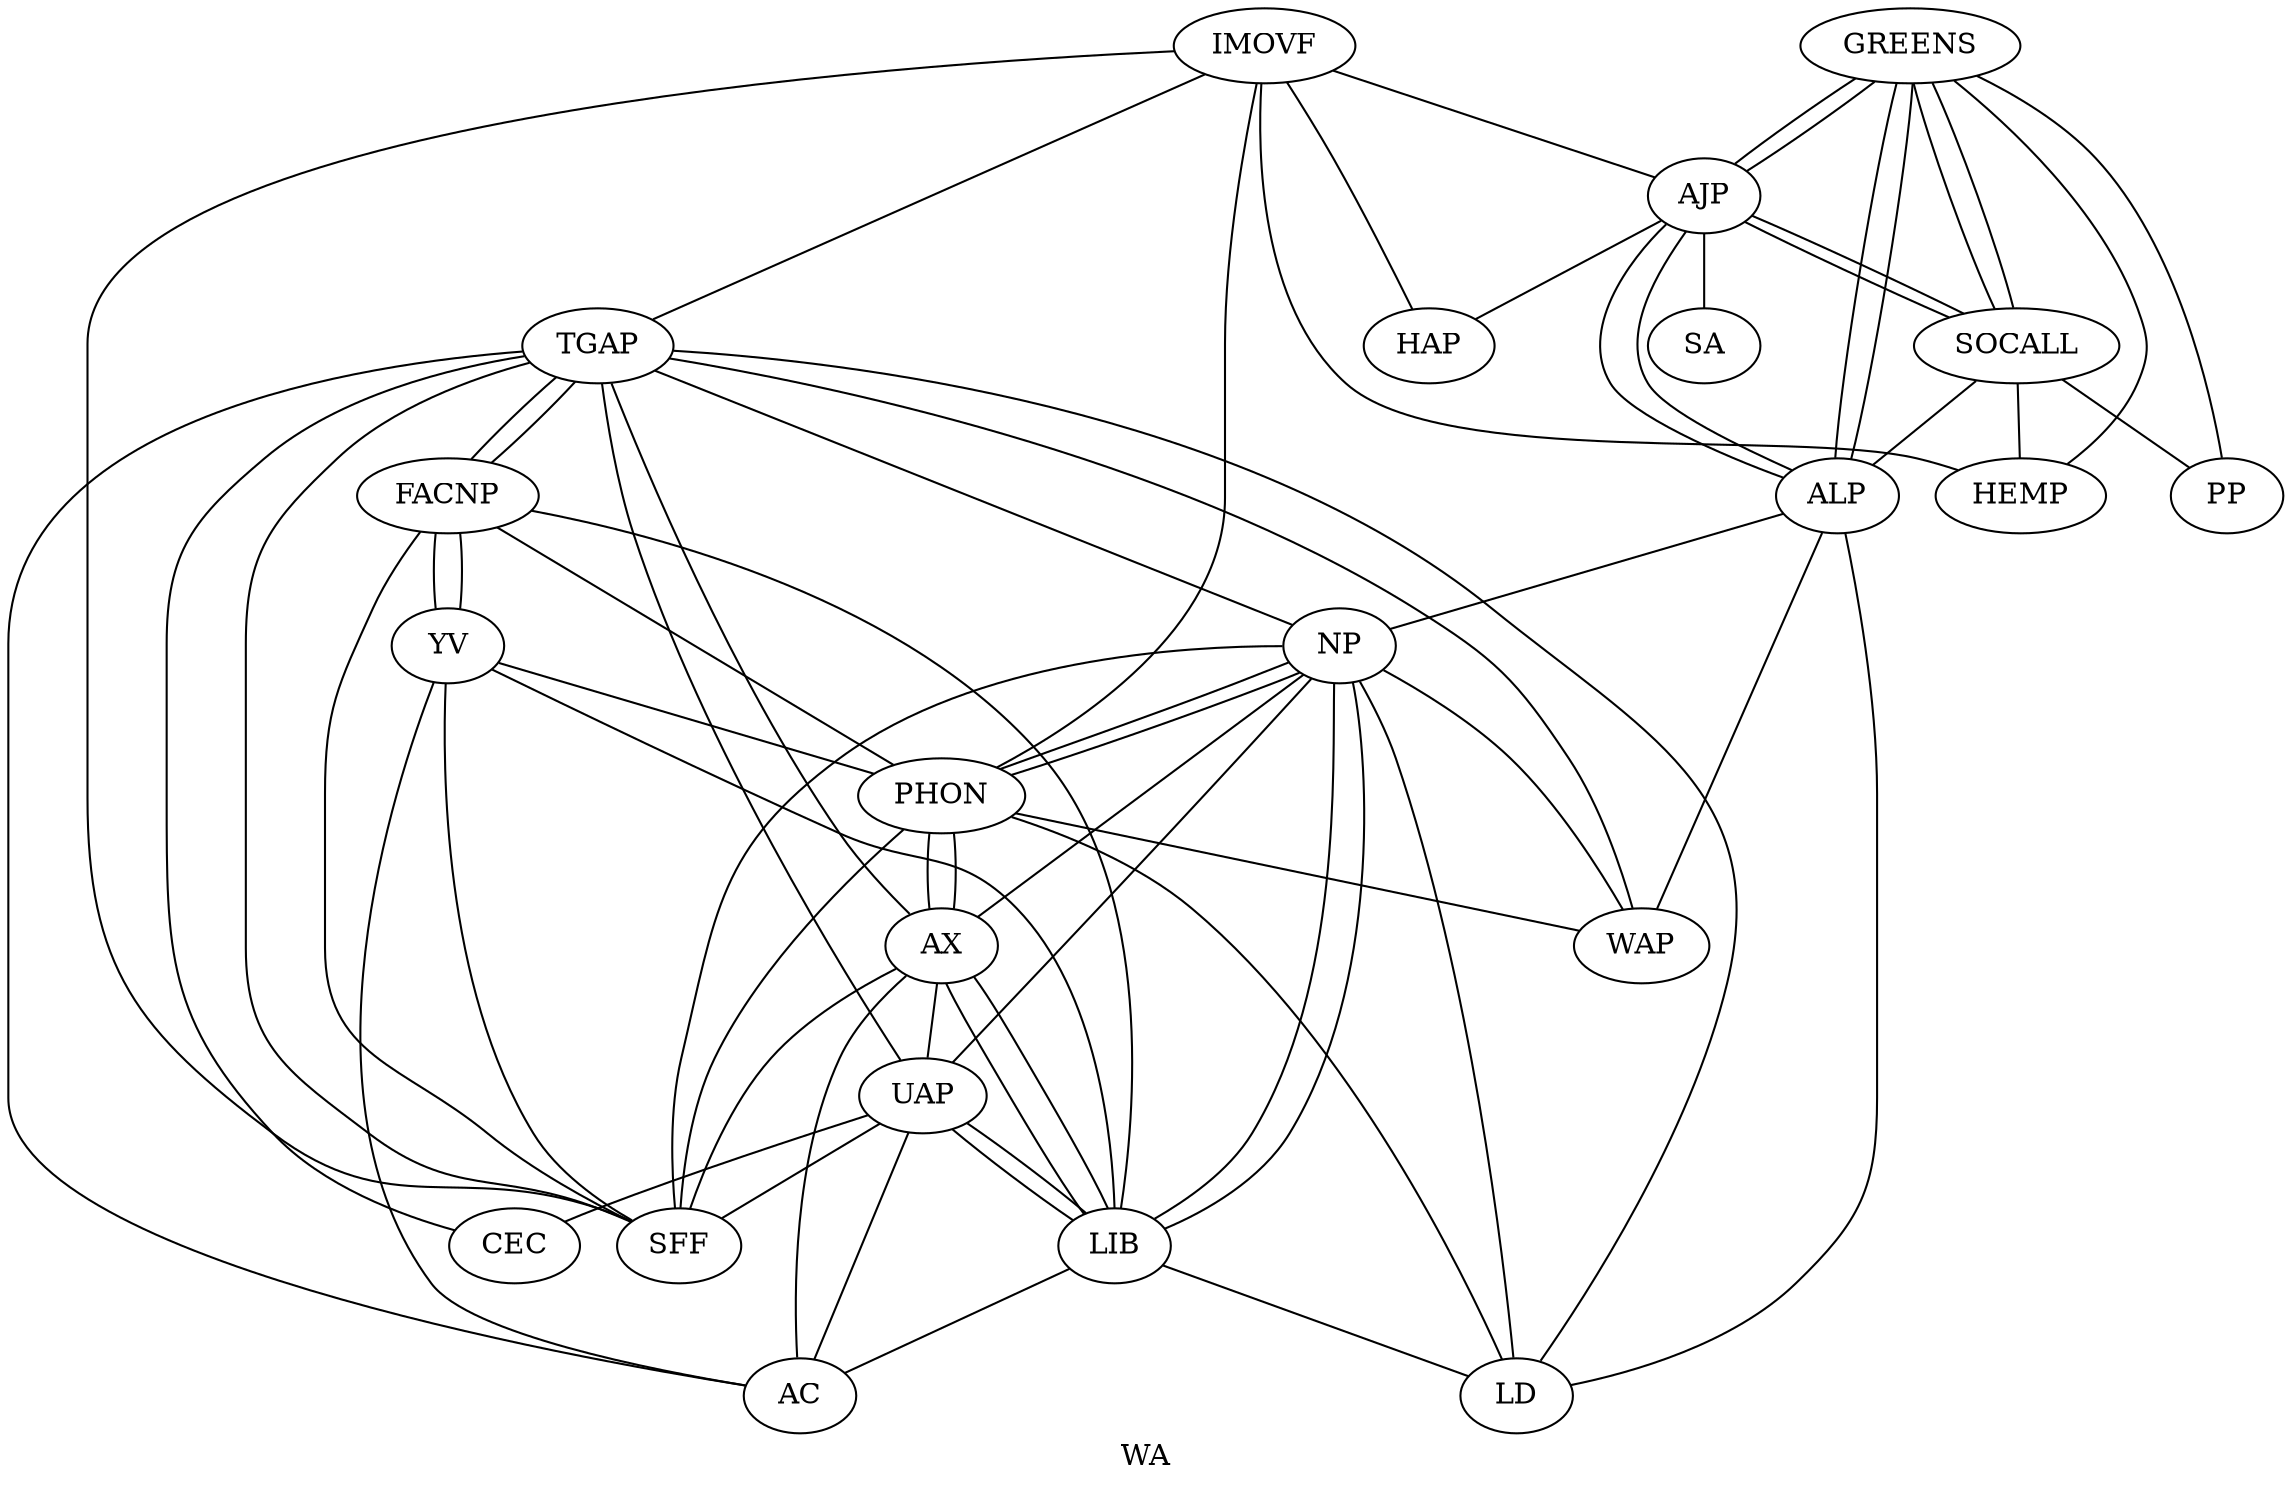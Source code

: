 graph G  {
    graph [label = "WA"];
    GREENS [ pos = "0,0" ];
    PHON -- SFF;
    PHON -- LD;
    PHON -- AX;
    PHON -- WAP;
    PHON -- NP;
    IMOVF -- HAP;
    IMOVF -- TGAP;
    IMOVF -- SFF;
    IMOVF -- AJP;
    IMOVF -- HEMP;
    IMOVF -- PHON;
    LIB -- NP;
    LIB -- UAP;
    LIB -- AX;
    LIB -- LD;
    LIB -- AC;
    GREENS -- SOCALL;
    GREENS -- AJP;
    GREENS -- PP;
    GREENS -- HEMP;
    GREENS -- ALP;
    FACNP -- YV;
    FACNP -- TGAP
    FACNP -- SFF;
    FACNP -- PHON;
    FACNP -- LIB;
    ALP -- GREENS;
    ALP -- WAP;
    ALP -- AJP;
    ALP -- LD;
    ALP -- NP;
    UAP -- LIB;
    UAP -- NP;
    UAP -- SFF;
    UAP -- AC;
    UAP -- CEC;
    AX -- AC;
    AX -- SFF;
    AX -- LIB;
    AX -- NP;
    AX -- PHON;
    AX -- UAP;
    AJP -- HAP;
    AJP -- GREENS;
    AJP -- SA;
    AJP -- SOCALL;
    AJP -- ALP;
    SOCALL -- GREENS;
    SOCALL -- HEMP;
    SOCALL -- AJP;
    SOCALL -- PP;
    SOCALL -- ALP;
    TGAP -- AX;
    TGAP -- AC; 
    TGAP -- FACNP; 
    TGAP -- SFF; 
    TGAP -- CEC; 
    TGAP -- WAP; 
    TGAP -- UAP;
    TGAP -- NP; 
    TGAP -- LD; 
    YV -- FACNP;
    YV -- SFF; 
    YV -- AC;
    YV -- PHON;
    YV -- LIB;

# http://nationals.org.au/wp-content/uploads/2019/04/HTV-2019-Senate-Nick-Fardell-NO-PRINTER-NO-BLEEDS.pdf

    NP -- LIB;
    NP -- WAP;
    NP -- LD;
    NP -- SFF;
    NP -- PHON;
}
